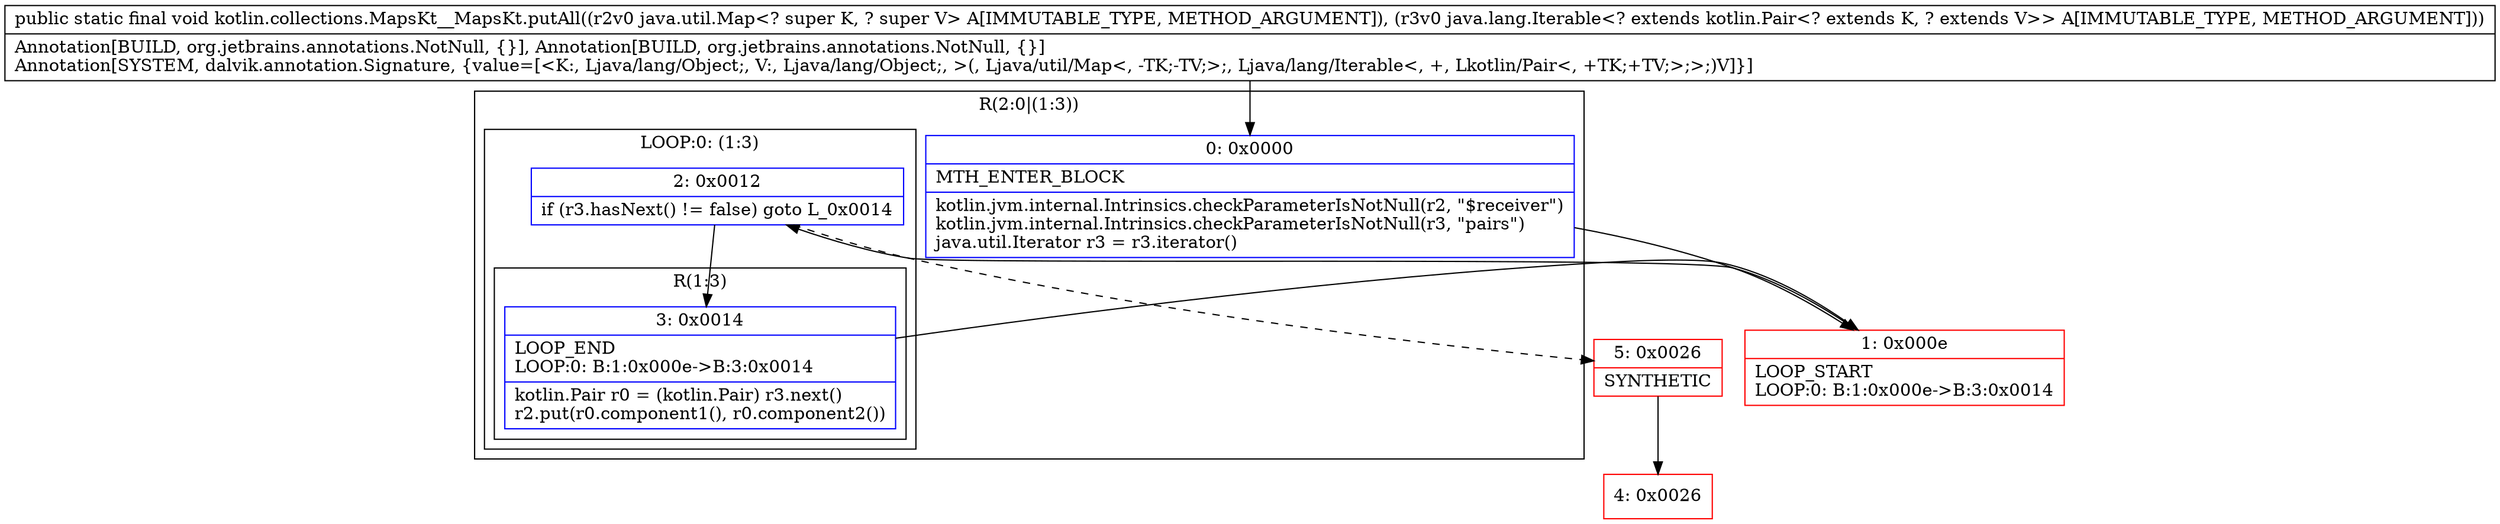 digraph "CFG forkotlin.collections.MapsKt__MapsKt.putAll(Ljava\/util\/Map;Ljava\/lang\/Iterable;)V" {
subgraph cluster_Region_2055294139 {
label = "R(2:0|(1:3))";
node [shape=record,color=blue];
Node_0 [shape=record,label="{0\:\ 0x0000|MTH_ENTER_BLOCK\l|kotlin.jvm.internal.Intrinsics.checkParameterIsNotNull(r2, \"$receiver\")\lkotlin.jvm.internal.Intrinsics.checkParameterIsNotNull(r3, \"pairs\")\ljava.util.Iterator r3 = r3.iterator()\l}"];
subgraph cluster_LoopRegion_961096344 {
label = "LOOP:0: (1:3)";
node [shape=record,color=blue];
Node_2 [shape=record,label="{2\:\ 0x0012|if (r3.hasNext() != false) goto L_0x0014\l}"];
subgraph cluster_Region_1063189198 {
label = "R(1:3)";
node [shape=record,color=blue];
Node_3 [shape=record,label="{3\:\ 0x0014|LOOP_END\lLOOP:0: B:1:0x000e\-\>B:3:0x0014\l|kotlin.Pair r0 = (kotlin.Pair) r3.next()\lr2.put(r0.component1(), r0.component2())\l}"];
}
}
}
Node_1 [shape=record,color=red,label="{1\:\ 0x000e|LOOP_START\lLOOP:0: B:1:0x000e\-\>B:3:0x0014\l}"];
Node_4 [shape=record,color=red,label="{4\:\ 0x0026}"];
Node_5 [shape=record,color=red,label="{5\:\ 0x0026|SYNTHETIC\l}"];
MethodNode[shape=record,label="{public static final void kotlin.collections.MapsKt__MapsKt.putAll((r2v0 java.util.Map\<? super K, ? super V\> A[IMMUTABLE_TYPE, METHOD_ARGUMENT]), (r3v0 java.lang.Iterable\<? extends kotlin.Pair\<? extends K, ? extends V\>\> A[IMMUTABLE_TYPE, METHOD_ARGUMENT]))  | Annotation[BUILD, org.jetbrains.annotations.NotNull, \{\}], Annotation[BUILD, org.jetbrains.annotations.NotNull, \{\}]\lAnnotation[SYSTEM, dalvik.annotation.Signature, \{value=[\<K:, Ljava\/lang\/Object;, V:, Ljava\/lang\/Object;, \>(, Ljava\/util\/Map\<, \-TK;\-TV;\>;, Ljava\/lang\/Iterable\<, +, Lkotlin\/Pair\<, +TK;+TV;\>;\>;)V]\}]\l}"];
MethodNode -> Node_0;
Node_0 -> Node_1;
Node_2 -> Node_3;
Node_2 -> Node_5[style=dashed];
Node_3 -> Node_1;
Node_1 -> Node_2;
Node_5 -> Node_4;
}

